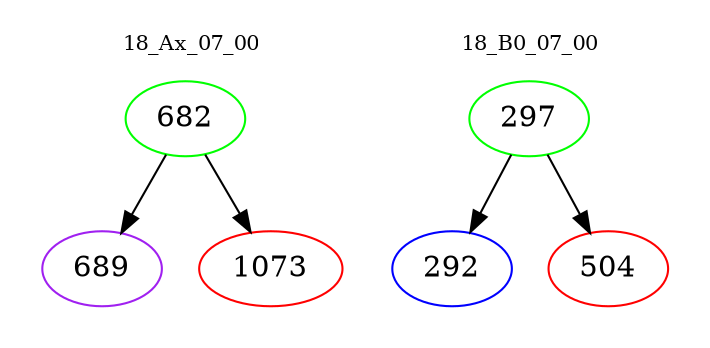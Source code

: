 digraph{
subgraph cluster_0 {
color = white
label = "18_Ax_07_00";
fontsize=10;
T0_682 [label="682", color="green"]
T0_682 -> T0_689 [color="black"]
T0_689 [label="689", color="purple"]
T0_682 -> T0_1073 [color="black"]
T0_1073 [label="1073", color="red"]
}
subgraph cluster_1 {
color = white
label = "18_B0_07_00";
fontsize=10;
T1_297 [label="297", color="green"]
T1_297 -> T1_292 [color="black"]
T1_292 [label="292", color="blue"]
T1_297 -> T1_504 [color="black"]
T1_504 [label="504", color="red"]
}
}

